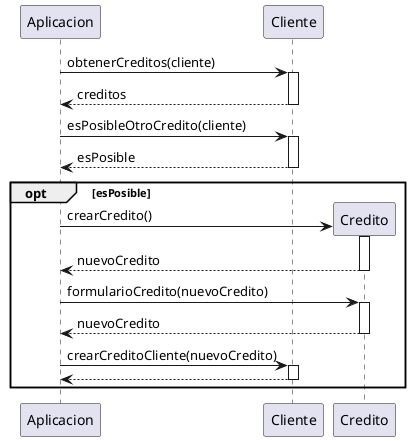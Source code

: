 @startuml

participant Aplicacion
participant Cliente
participant Credito

Aplicacion -> Cliente: obtenerCreditos(cliente)
activate Cliente
return creditos
Aplicacion -> Cliente: esPosibleOtroCredito(cliente)
activate Cliente
return esPosible
opt esPosible
	create Credito
	Aplicacion -> Credito: crearCredito()
	activate Credito
	return nuevoCredito
	Aplicacion -> Credito: formularioCredito(nuevoCredito)
	activate Credito
	return nuevoCredito
	Aplicacion -> Cliente: crearCreditoCliente(nuevoCredito)
	activate Cliente
	return
end

@enduml
